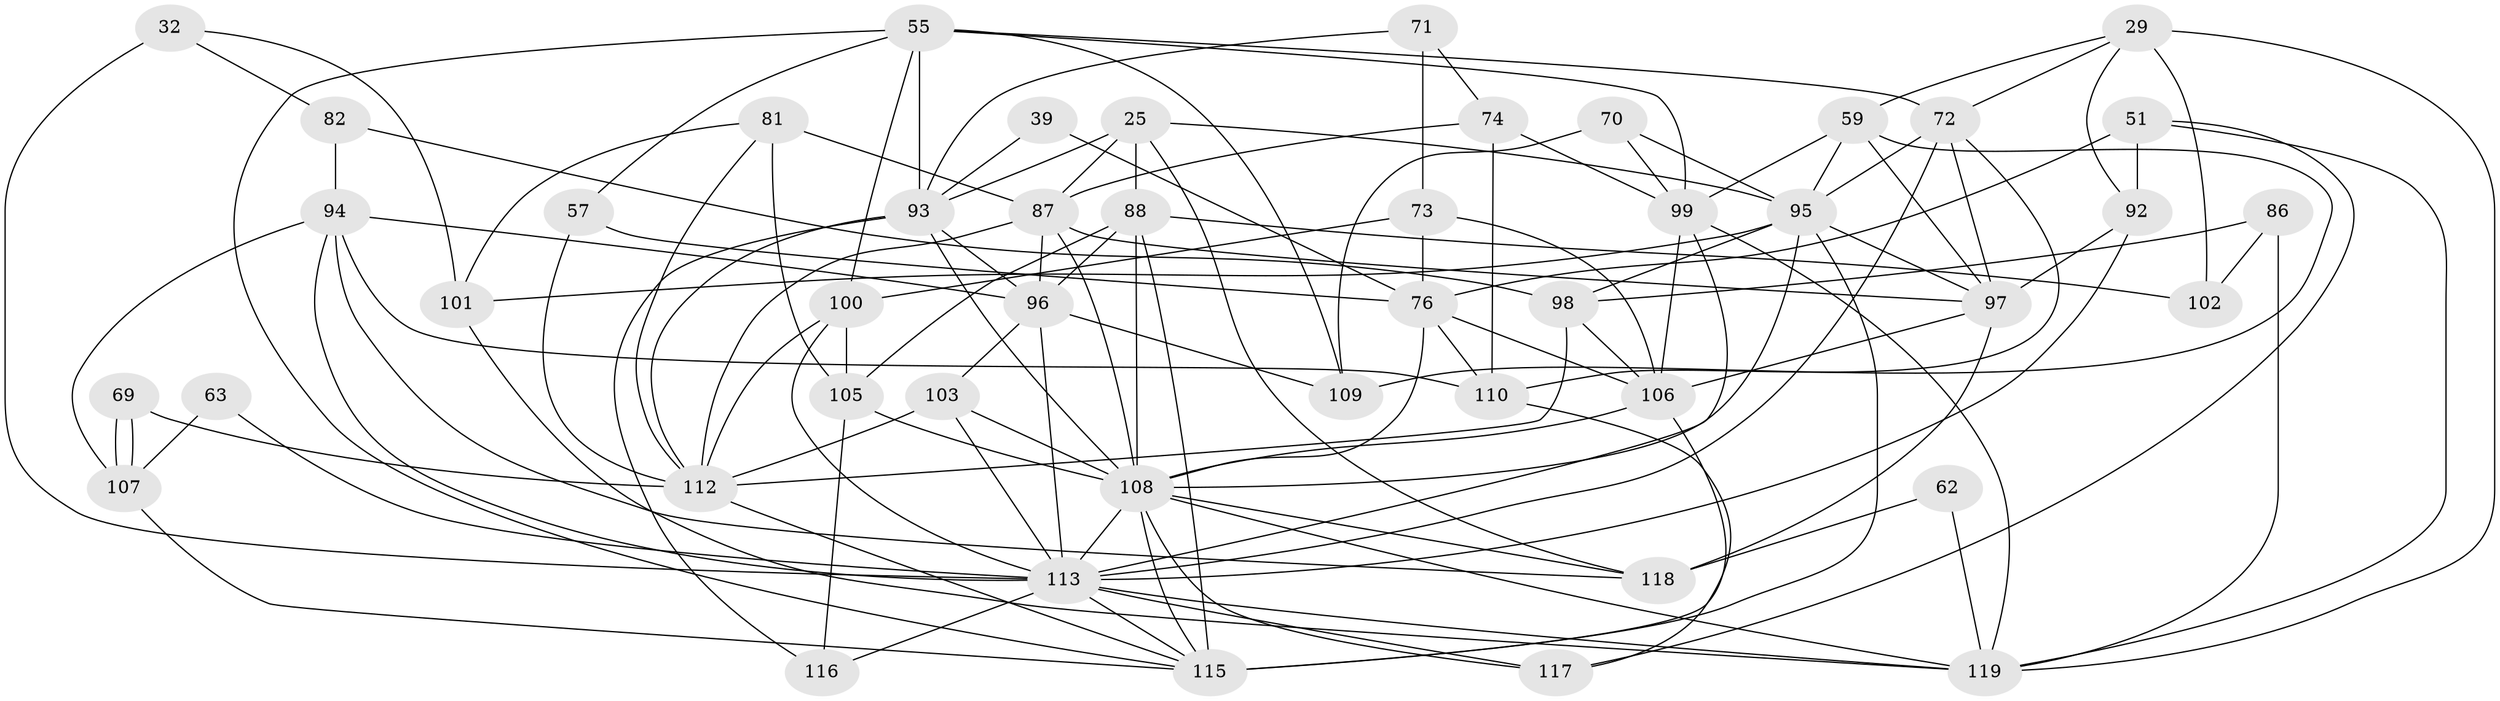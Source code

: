 // original degree distribution, {4: 0.2773109243697479, 3: 0.29411764705882354, 5: 0.17647058823529413, 2: 0.10084033613445378, 6: 0.13445378151260504, 7: 0.01680672268907563}
// Generated by graph-tools (version 1.1) at 2025/52/03/04/25 21:52:07]
// undirected, 47 vertices, 125 edges
graph export_dot {
graph [start="1"]
  node [color=gray90,style=filled];
  25;
  29;
  32;
  39;
  51;
  55 [super="+30+36"];
  57 [super="+47"];
  59 [super="+28+24"];
  62;
  63;
  69;
  70 [super="+3"];
  71;
  72 [super="+52"];
  73 [super="+67+65"];
  74 [super="+11"];
  76 [super="+58"];
  81;
  82;
  86;
  87 [super="+23+6"];
  88 [super="+84"];
  92;
  93 [super="+89+80"];
  94 [super="+4+40"];
  95 [super="+8+66+45"];
  96 [super="+27+54+56"];
  97 [super="+19+90"];
  98;
  99 [super="+38"];
  100 [super="+20+49"];
  101 [super="+68"];
  102 [super="+18"];
  103 [super="+41+77"];
  105 [super="+78"];
  106 [super="+7+22+104"];
  107;
  108 [super="+35+83+48+46"];
  109 [super="+53"];
  110;
  112 [super="+91"];
  113 [super="+26+21+61+85"];
  115 [super="+9+60"];
  116;
  117;
  118 [super="+114"];
  119 [super="+44+111"];
  25 -- 118;
  25 -- 93;
  25 -- 95;
  25 -- 88 [weight=2];
  25 -- 87;
  29 -- 92;
  29 -- 72;
  29 -- 102;
  29 -- 59;
  29 -- 119 [weight=2];
  32 -- 82;
  32 -- 101 [weight=2];
  32 -- 113 [weight=3];
  39 -- 93;
  39 -- 76;
  51 -- 117;
  51 -- 76;
  51 -- 92;
  51 -- 119;
  55 -- 109;
  55 -- 115;
  55 -- 100;
  55 -- 72;
  55 -- 57;
  55 -- 93;
  55 -- 99;
  57 -- 76 [weight=2];
  57 -- 112;
  59 -- 99;
  59 -- 97 [weight=2];
  59 -- 109;
  59 -- 95;
  62 -- 118;
  62 -- 119;
  63 -- 107;
  63 -- 113;
  69 -- 107;
  69 -- 107;
  69 -- 112;
  70 -- 109 [weight=2];
  70 -- 95 [weight=2];
  70 -- 99;
  71 -- 73;
  71 -- 74;
  71 -- 93;
  72 -- 97;
  72 -- 113 [weight=3];
  72 -- 110;
  72 -- 95;
  73 -- 100 [weight=2];
  73 -- 76;
  73 -- 106 [weight=2];
  74 -- 110;
  74 -- 87;
  74 -- 99 [weight=2];
  76 -- 106;
  76 -- 108;
  76 -- 110;
  81 -- 101;
  81 -- 87 [weight=2];
  81 -- 105;
  81 -- 112;
  82 -- 98;
  82 -- 94;
  86 -- 98;
  86 -- 102;
  86 -- 119;
  87 -- 96;
  87 -- 108 [weight=2];
  87 -- 97;
  87 -- 112;
  88 -- 96;
  88 -- 102;
  88 -- 108 [weight=2];
  88 -- 105;
  88 -- 115;
  92 -- 97;
  92 -- 113;
  93 -- 116;
  93 -- 108 [weight=4];
  93 -- 96;
  93 -- 112;
  94 -- 118;
  94 -- 113 [weight=2];
  94 -- 96 [weight=2];
  94 -- 107;
  94 -- 110;
  95 -- 101;
  95 -- 98;
  95 -- 108;
  95 -- 97;
  95 -- 115 [weight=3];
  96 -- 113 [weight=2];
  96 -- 103;
  96 -- 109;
  97 -- 106 [weight=2];
  97 -- 118 [weight=2];
  98 -- 106;
  98 -- 112;
  99 -- 106 [weight=2];
  99 -- 113;
  99 -- 119;
  100 -- 105 [weight=2];
  100 -- 112 [weight=2];
  100 -- 113;
  101 -- 119;
  103 -- 113;
  103 -- 108 [weight=3];
  103 -- 112 [weight=2];
  105 -- 108 [weight=3];
  105 -- 116;
  106 -- 115 [weight=2];
  106 -- 108;
  107 -- 115;
  108 -- 119;
  108 -- 118 [weight=2];
  108 -- 113 [weight=2];
  108 -- 117;
  108 -- 115;
  110 -- 117;
  112 -- 115;
  113 -- 115 [weight=2];
  113 -- 116;
  113 -- 117;
  113 -- 119 [weight=2];
}
